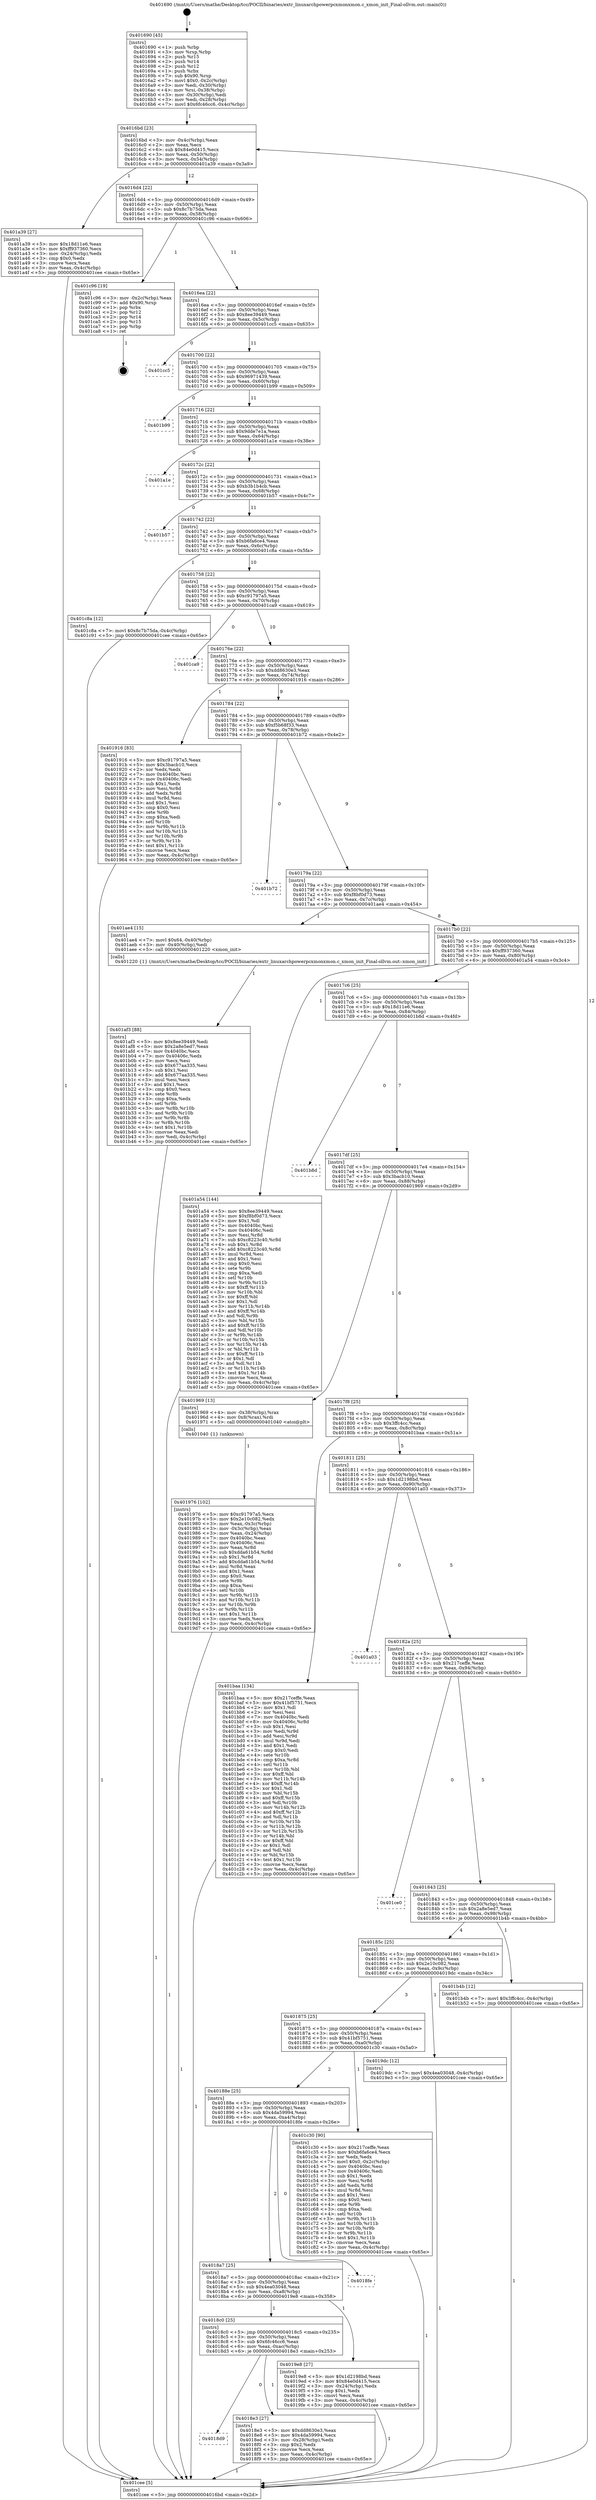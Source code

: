 digraph "0x401690" {
  label = "0x401690 (/mnt/c/Users/mathe/Desktop/tcc/POCII/binaries/extr_linuxarchpowerpcxmonxmon.c_xmon_init_Final-ollvm.out::main(0))"
  labelloc = "t"
  node[shape=record]

  Entry [label="",width=0.3,height=0.3,shape=circle,fillcolor=black,style=filled]
  "0x4016bd" [label="{
     0x4016bd [23]\l
     | [instrs]\l
     &nbsp;&nbsp;0x4016bd \<+3\>: mov -0x4c(%rbp),%eax\l
     &nbsp;&nbsp;0x4016c0 \<+2\>: mov %eax,%ecx\l
     &nbsp;&nbsp;0x4016c2 \<+6\>: sub $0x84e0d415,%ecx\l
     &nbsp;&nbsp;0x4016c8 \<+3\>: mov %eax,-0x50(%rbp)\l
     &nbsp;&nbsp;0x4016cb \<+3\>: mov %ecx,-0x54(%rbp)\l
     &nbsp;&nbsp;0x4016ce \<+6\>: je 0000000000401a39 \<main+0x3a9\>\l
  }"]
  "0x401a39" [label="{
     0x401a39 [27]\l
     | [instrs]\l
     &nbsp;&nbsp;0x401a39 \<+5\>: mov $0x18d11e6,%eax\l
     &nbsp;&nbsp;0x401a3e \<+5\>: mov $0xff937360,%ecx\l
     &nbsp;&nbsp;0x401a43 \<+3\>: mov -0x24(%rbp),%edx\l
     &nbsp;&nbsp;0x401a46 \<+3\>: cmp $0x0,%edx\l
     &nbsp;&nbsp;0x401a49 \<+3\>: cmove %ecx,%eax\l
     &nbsp;&nbsp;0x401a4c \<+3\>: mov %eax,-0x4c(%rbp)\l
     &nbsp;&nbsp;0x401a4f \<+5\>: jmp 0000000000401cee \<main+0x65e\>\l
  }"]
  "0x4016d4" [label="{
     0x4016d4 [22]\l
     | [instrs]\l
     &nbsp;&nbsp;0x4016d4 \<+5\>: jmp 00000000004016d9 \<main+0x49\>\l
     &nbsp;&nbsp;0x4016d9 \<+3\>: mov -0x50(%rbp),%eax\l
     &nbsp;&nbsp;0x4016dc \<+5\>: sub $0x8c7b75da,%eax\l
     &nbsp;&nbsp;0x4016e1 \<+3\>: mov %eax,-0x58(%rbp)\l
     &nbsp;&nbsp;0x4016e4 \<+6\>: je 0000000000401c96 \<main+0x606\>\l
  }"]
  Exit [label="",width=0.3,height=0.3,shape=circle,fillcolor=black,style=filled,peripheries=2]
  "0x401c96" [label="{
     0x401c96 [19]\l
     | [instrs]\l
     &nbsp;&nbsp;0x401c96 \<+3\>: mov -0x2c(%rbp),%eax\l
     &nbsp;&nbsp;0x401c99 \<+7\>: add $0x90,%rsp\l
     &nbsp;&nbsp;0x401ca0 \<+1\>: pop %rbx\l
     &nbsp;&nbsp;0x401ca1 \<+2\>: pop %r12\l
     &nbsp;&nbsp;0x401ca3 \<+2\>: pop %r14\l
     &nbsp;&nbsp;0x401ca5 \<+2\>: pop %r15\l
     &nbsp;&nbsp;0x401ca7 \<+1\>: pop %rbp\l
     &nbsp;&nbsp;0x401ca8 \<+1\>: ret\l
  }"]
  "0x4016ea" [label="{
     0x4016ea [22]\l
     | [instrs]\l
     &nbsp;&nbsp;0x4016ea \<+5\>: jmp 00000000004016ef \<main+0x5f\>\l
     &nbsp;&nbsp;0x4016ef \<+3\>: mov -0x50(%rbp),%eax\l
     &nbsp;&nbsp;0x4016f2 \<+5\>: sub $0x8ee39449,%eax\l
     &nbsp;&nbsp;0x4016f7 \<+3\>: mov %eax,-0x5c(%rbp)\l
     &nbsp;&nbsp;0x4016fa \<+6\>: je 0000000000401cc5 \<main+0x635\>\l
  }"]
  "0x401af3" [label="{
     0x401af3 [88]\l
     | [instrs]\l
     &nbsp;&nbsp;0x401af3 \<+5\>: mov $0x8ee39449,%edi\l
     &nbsp;&nbsp;0x401af8 \<+5\>: mov $0x2a8e5ed7,%eax\l
     &nbsp;&nbsp;0x401afd \<+7\>: mov 0x4040bc,%ecx\l
     &nbsp;&nbsp;0x401b04 \<+7\>: mov 0x40406c,%edx\l
     &nbsp;&nbsp;0x401b0b \<+2\>: mov %ecx,%esi\l
     &nbsp;&nbsp;0x401b0d \<+6\>: sub $0x677aa335,%esi\l
     &nbsp;&nbsp;0x401b13 \<+3\>: sub $0x1,%esi\l
     &nbsp;&nbsp;0x401b16 \<+6\>: add $0x677aa335,%esi\l
     &nbsp;&nbsp;0x401b1c \<+3\>: imul %esi,%ecx\l
     &nbsp;&nbsp;0x401b1f \<+3\>: and $0x1,%ecx\l
     &nbsp;&nbsp;0x401b22 \<+3\>: cmp $0x0,%ecx\l
     &nbsp;&nbsp;0x401b25 \<+4\>: sete %r8b\l
     &nbsp;&nbsp;0x401b29 \<+3\>: cmp $0xa,%edx\l
     &nbsp;&nbsp;0x401b2c \<+4\>: setl %r9b\l
     &nbsp;&nbsp;0x401b30 \<+3\>: mov %r8b,%r10b\l
     &nbsp;&nbsp;0x401b33 \<+3\>: and %r9b,%r10b\l
     &nbsp;&nbsp;0x401b36 \<+3\>: xor %r9b,%r8b\l
     &nbsp;&nbsp;0x401b39 \<+3\>: or %r8b,%r10b\l
     &nbsp;&nbsp;0x401b3c \<+4\>: test $0x1,%r10b\l
     &nbsp;&nbsp;0x401b40 \<+3\>: cmovne %eax,%edi\l
     &nbsp;&nbsp;0x401b43 \<+3\>: mov %edi,-0x4c(%rbp)\l
     &nbsp;&nbsp;0x401b46 \<+5\>: jmp 0000000000401cee \<main+0x65e\>\l
  }"]
  "0x401cc5" [label="{
     0x401cc5\l
  }", style=dashed]
  "0x401700" [label="{
     0x401700 [22]\l
     | [instrs]\l
     &nbsp;&nbsp;0x401700 \<+5\>: jmp 0000000000401705 \<main+0x75\>\l
     &nbsp;&nbsp;0x401705 \<+3\>: mov -0x50(%rbp),%eax\l
     &nbsp;&nbsp;0x401708 \<+5\>: sub $0x96971439,%eax\l
     &nbsp;&nbsp;0x40170d \<+3\>: mov %eax,-0x60(%rbp)\l
     &nbsp;&nbsp;0x401710 \<+6\>: je 0000000000401b99 \<main+0x509\>\l
  }"]
  "0x401976" [label="{
     0x401976 [102]\l
     | [instrs]\l
     &nbsp;&nbsp;0x401976 \<+5\>: mov $0xc91797a5,%ecx\l
     &nbsp;&nbsp;0x40197b \<+5\>: mov $0x2e10c082,%edx\l
     &nbsp;&nbsp;0x401980 \<+3\>: mov %eax,-0x3c(%rbp)\l
     &nbsp;&nbsp;0x401983 \<+3\>: mov -0x3c(%rbp),%eax\l
     &nbsp;&nbsp;0x401986 \<+3\>: mov %eax,-0x24(%rbp)\l
     &nbsp;&nbsp;0x401989 \<+7\>: mov 0x4040bc,%eax\l
     &nbsp;&nbsp;0x401990 \<+7\>: mov 0x40406c,%esi\l
     &nbsp;&nbsp;0x401997 \<+3\>: mov %eax,%r8d\l
     &nbsp;&nbsp;0x40199a \<+7\>: sub $0xdda61b54,%r8d\l
     &nbsp;&nbsp;0x4019a1 \<+4\>: sub $0x1,%r8d\l
     &nbsp;&nbsp;0x4019a5 \<+7\>: add $0xdda61b54,%r8d\l
     &nbsp;&nbsp;0x4019ac \<+4\>: imul %r8d,%eax\l
     &nbsp;&nbsp;0x4019b0 \<+3\>: and $0x1,%eax\l
     &nbsp;&nbsp;0x4019b3 \<+3\>: cmp $0x0,%eax\l
     &nbsp;&nbsp;0x4019b6 \<+4\>: sete %r9b\l
     &nbsp;&nbsp;0x4019ba \<+3\>: cmp $0xa,%esi\l
     &nbsp;&nbsp;0x4019bd \<+4\>: setl %r10b\l
     &nbsp;&nbsp;0x4019c1 \<+3\>: mov %r9b,%r11b\l
     &nbsp;&nbsp;0x4019c4 \<+3\>: and %r10b,%r11b\l
     &nbsp;&nbsp;0x4019c7 \<+3\>: xor %r10b,%r9b\l
     &nbsp;&nbsp;0x4019ca \<+3\>: or %r9b,%r11b\l
     &nbsp;&nbsp;0x4019cd \<+4\>: test $0x1,%r11b\l
     &nbsp;&nbsp;0x4019d1 \<+3\>: cmovne %edx,%ecx\l
     &nbsp;&nbsp;0x4019d4 \<+3\>: mov %ecx,-0x4c(%rbp)\l
     &nbsp;&nbsp;0x4019d7 \<+5\>: jmp 0000000000401cee \<main+0x65e\>\l
  }"]
  "0x401b99" [label="{
     0x401b99\l
  }", style=dashed]
  "0x401716" [label="{
     0x401716 [22]\l
     | [instrs]\l
     &nbsp;&nbsp;0x401716 \<+5\>: jmp 000000000040171b \<main+0x8b\>\l
     &nbsp;&nbsp;0x40171b \<+3\>: mov -0x50(%rbp),%eax\l
     &nbsp;&nbsp;0x40171e \<+5\>: sub $0x9dde7e1a,%eax\l
     &nbsp;&nbsp;0x401723 \<+3\>: mov %eax,-0x64(%rbp)\l
     &nbsp;&nbsp;0x401726 \<+6\>: je 0000000000401a1e \<main+0x38e\>\l
  }"]
  "0x401690" [label="{
     0x401690 [45]\l
     | [instrs]\l
     &nbsp;&nbsp;0x401690 \<+1\>: push %rbp\l
     &nbsp;&nbsp;0x401691 \<+3\>: mov %rsp,%rbp\l
     &nbsp;&nbsp;0x401694 \<+2\>: push %r15\l
     &nbsp;&nbsp;0x401696 \<+2\>: push %r14\l
     &nbsp;&nbsp;0x401698 \<+2\>: push %r12\l
     &nbsp;&nbsp;0x40169a \<+1\>: push %rbx\l
     &nbsp;&nbsp;0x40169b \<+7\>: sub $0x90,%rsp\l
     &nbsp;&nbsp;0x4016a2 \<+7\>: movl $0x0,-0x2c(%rbp)\l
     &nbsp;&nbsp;0x4016a9 \<+3\>: mov %edi,-0x30(%rbp)\l
     &nbsp;&nbsp;0x4016ac \<+4\>: mov %rsi,-0x38(%rbp)\l
     &nbsp;&nbsp;0x4016b0 \<+3\>: mov -0x30(%rbp),%edi\l
     &nbsp;&nbsp;0x4016b3 \<+3\>: mov %edi,-0x28(%rbp)\l
     &nbsp;&nbsp;0x4016b6 \<+7\>: movl $0x6fc46cc6,-0x4c(%rbp)\l
  }"]
  "0x401a1e" [label="{
     0x401a1e\l
  }", style=dashed]
  "0x40172c" [label="{
     0x40172c [22]\l
     | [instrs]\l
     &nbsp;&nbsp;0x40172c \<+5\>: jmp 0000000000401731 \<main+0xa1\>\l
     &nbsp;&nbsp;0x401731 \<+3\>: mov -0x50(%rbp),%eax\l
     &nbsp;&nbsp;0x401734 \<+5\>: sub $0xb3b1b4cb,%eax\l
     &nbsp;&nbsp;0x401739 \<+3\>: mov %eax,-0x68(%rbp)\l
     &nbsp;&nbsp;0x40173c \<+6\>: je 0000000000401b57 \<main+0x4c7\>\l
  }"]
  "0x401cee" [label="{
     0x401cee [5]\l
     | [instrs]\l
     &nbsp;&nbsp;0x401cee \<+5\>: jmp 00000000004016bd \<main+0x2d\>\l
  }"]
  "0x401b57" [label="{
     0x401b57\l
  }", style=dashed]
  "0x401742" [label="{
     0x401742 [22]\l
     | [instrs]\l
     &nbsp;&nbsp;0x401742 \<+5\>: jmp 0000000000401747 \<main+0xb7\>\l
     &nbsp;&nbsp;0x401747 \<+3\>: mov -0x50(%rbp),%eax\l
     &nbsp;&nbsp;0x40174a \<+5\>: sub $0xb6fa6ce4,%eax\l
     &nbsp;&nbsp;0x40174f \<+3\>: mov %eax,-0x6c(%rbp)\l
     &nbsp;&nbsp;0x401752 \<+6\>: je 0000000000401c8a \<main+0x5fa\>\l
  }"]
  "0x4018d9" [label="{
     0x4018d9\l
  }", style=dashed]
  "0x401c8a" [label="{
     0x401c8a [12]\l
     | [instrs]\l
     &nbsp;&nbsp;0x401c8a \<+7\>: movl $0x8c7b75da,-0x4c(%rbp)\l
     &nbsp;&nbsp;0x401c91 \<+5\>: jmp 0000000000401cee \<main+0x65e\>\l
  }"]
  "0x401758" [label="{
     0x401758 [22]\l
     | [instrs]\l
     &nbsp;&nbsp;0x401758 \<+5\>: jmp 000000000040175d \<main+0xcd\>\l
     &nbsp;&nbsp;0x40175d \<+3\>: mov -0x50(%rbp),%eax\l
     &nbsp;&nbsp;0x401760 \<+5\>: sub $0xc91797a5,%eax\l
     &nbsp;&nbsp;0x401765 \<+3\>: mov %eax,-0x70(%rbp)\l
     &nbsp;&nbsp;0x401768 \<+6\>: je 0000000000401ca9 \<main+0x619\>\l
  }"]
  "0x4018e3" [label="{
     0x4018e3 [27]\l
     | [instrs]\l
     &nbsp;&nbsp;0x4018e3 \<+5\>: mov $0xdd8630e3,%eax\l
     &nbsp;&nbsp;0x4018e8 \<+5\>: mov $0x4da59994,%ecx\l
     &nbsp;&nbsp;0x4018ed \<+3\>: mov -0x28(%rbp),%edx\l
     &nbsp;&nbsp;0x4018f0 \<+3\>: cmp $0x2,%edx\l
     &nbsp;&nbsp;0x4018f3 \<+3\>: cmovne %ecx,%eax\l
     &nbsp;&nbsp;0x4018f6 \<+3\>: mov %eax,-0x4c(%rbp)\l
     &nbsp;&nbsp;0x4018f9 \<+5\>: jmp 0000000000401cee \<main+0x65e\>\l
  }"]
  "0x401ca9" [label="{
     0x401ca9\l
  }", style=dashed]
  "0x40176e" [label="{
     0x40176e [22]\l
     | [instrs]\l
     &nbsp;&nbsp;0x40176e \<+5\>: jmp 0000000000401773 \<main+0xe3\>\l
     &nbsp;&nbsp;0x401773 \<+3\>: mov -0x50(%rbp),%eax\l
     &nbsp;&nbsp;0x401776 \<+5\>: sub $0xdd8630e3,%eax\l
     &nbsp;&nbsp;0x40177b \<+3\>: mov %eax,-0x74(%rbp)\l
     &nbsp;&nbsp;0x40177e \<+6\>: je 0000000000401916 \<main+0x286\>\l
  }"]
  "0x4018c0" [label="{
     0x4018c0 [25]\l
     | [instrs]\l
     &nbsp;&nbsp;0x4018c0 \<+5\>: jmp 00000000004018c5 \<main+0x235\>\l
     &nbsp;&nbsp;0x4018c5 \<+3\>: mov -0x50(%rbp),%eax\l
     &nbsp;&nbsp;0x4018c8 \<+5\>: sub $0x6fc46cc6,%eax\l
     &nbsp;&nbsp;0x4018cd \<+6\>: mov %eax,-0xac(%rbp)\l
     &nbsp;&nbsp;0x4018d3 \<+6\>: je 00000000004018e3 \<main+0x253\>\l
  }"]
  "0x401916" [label="{
     0x401916 [83]\l
     | [instrs]\l
     &nbsp;&nbsp;0x401916 \<+5\>: mov $0xc91797a5,%eax\l
     &nbsp;&nbsp;0x40191b \<+5\>: mov $0x3bacb10,%ecx\l
     &nbsp;&nbsp;0x401920 \<+2\>: xor %edx,%edx\l
     &nbsp;&nbsp;0x401922 \<+7\>: mov 0x4040bc,%esi\l
     &nbsp;&nbsp;0x401929 \<+7\>: mov 0x40406c,%edi\l
     &nbsp;&nbsp;0x401930 \<+3\>: sub $0x1,%edx\l
     &nbsp;&nbsp;0x401933 \<+3\>: mov %esi,%r8d\l
     &nbsp;&nbsp;0x401936 \<+3\>: add %edx,%r8d\l
     &nbsp;&nbsp;0x401939 \<+4\>: imul %r8d,%esi\l
     &nbsp;&nbsp;0x40193d \<+3\>: and $0x1,%esi\l
     &nbsp;&nbsp;0x401940 \<+3\>: cmp $0x0,%esi\l
     &nbsp;&nbsp;0x401943 \<+4\>: sete %r9b\l
     &nbsp;&nbsp;0x401947 \<+3\>: cmp $0xa,%edi\l
     &nbsp;&nbsp;0x40194a \<+4\>: setl %r10b\l
     &nbsp;&nbsp;0x40194e \<+3\>: mov %r9b,%r11b\l
     &nbsp;&nbsp;0x401951 \<+3\>: and %r10b,%r11b\l
     &nbsp;&nbsp;0x401954 \<+3\>: xor %r10b,%r9b\l
     &nbsp;&nbsp;0x401957 \<+3\>: or %r9b,%r11b\l
     &nbsp;&nbsp;0x40195a \<+4\>: test $0x1,%r11b\l
     &nbsp;&nbsp;0x40195e \<+3\>: cmovne %ecx,%eax\l
     &nbsp;&nbsp;0x401961 \<+3\>: mov %eax,-0x4c(%rbp)\l
     &nbsp;&nbsp;0x401964 \<+5\>: jmp 0000000000401cee \<main+0x65e\>\l
  }"]
  "0x401784" [label="{
     0x401784 [22]\l
     | [instrs]\l
     &nbsp;&nbsp;0x401784 \<+5\>: jmp 0000000000401789 \<main+0xf9\>\l
     &nbsp;&nbsp;0x401789 \<+3\>: mov -0x50(%rbp),%eax\l
     &nbsp;&nbsp;0x40178c \<+5\>: sub $0xf5b68f33,%eax\l
     &nbsp;&nbsp;0x401791 \<+3\>: mov %eax,-0x78(%rbp)\l
     &nbsp;&nbsp;0x401794 \<+6\>: je 0000000000401b72 \<main+0x4e2\>\l
  }"]
  "0x4019e8" [label="{
     0x4019e8 [27]\l
     | [instrs]\l
     &nbsp;&nbsp;0x4019e8 \<+5\>: mov $0x1d2198bd,%eax\l
     &nbsp;&nbsp;0x4019ed \<+5\>: mov $0x84e0d415,%ecx\l
     &nbsp;&nbsp;0x4019f2 \<+3\>: mov -0x24(%rbp),%edx\l
     &nbsp;&nbsp;0x4019f5 \<+3\>: cmp $0x1,%edx\l
     &nbsp;&nbsp;0x4019f8 \<+3\>: cmovl %ecx,%eax\l
     &nbsp;&nbsp;0x4019fb \<+3\>: mov %eax,-0x4c(%rbp)\l
     &nbsp;&nbsp;0x4019fe \<+5\>: jmp 0000000000401cee \<main+0x65e\>\l
  }"]
  "0x401b72" [label="{
     0x401b72\l
  }", style=dashed]
  "0x40179a" [label="{
     0x40179a [22]\l
     | [instrs]\l
     &nbsp;&nbsp;0x40179a \<+5\>: jmp 000000000040179f \<main+0x10f\>\l
     &nbsp;&nbsp;0x40179f \<+3\>: mov -0x50(%rbp),%eax\l
     &nbsp;&nbsp;0x4017a2 \<+5\>: sub $0xf8bf0d73,%eax\l
     &nbsp;&nbsp;0x4017a7 \<+3\>: mov %eax,-0x7c(%rbp)\l
     &nbsp;&nbsp;0x4017aa \<+6\>: je 0000000000401ae4 \<main+0x454\>\l
  }"]
  "0x4018a7" [label="{
     0x4018a7 [25]\l
     | [instrs]\l
     &nbsp;&nbsp;0x4018a7 \<+5\>: jmp 00000000004018ac \<main+0x21c\>\l
     &nbsp;&nbsp;0x4018ac \<+3\>: mov -0x50(%rbp),%eax\l
     &nbsp;&nbsp;0x4018af \<+5\>: sub $0x4ea03048,%eax\l
     &nbsp;&nbsp;0x4018b4 \<+6\>: mov %eax,-0xa8(%rbp)\l
     &nbsp;&nbsp;0x4018ba \<+6\>: je 00000000004019e8 \<main+0x358\>\l
  }"]
  "0x401ae4" [label="{
     0x401ae4 [15]\l
     | [instrs]\l
     &nbsp;&nbsp;0x401ae4 \<+7\>: movl $0x64,-0x40(%rbp)\l
     &nbsp;&nbsp;0x401aeb \<+3\>: mov -0x40(%rbp),%edi\l
     &nbsp;&nbsp;0x401aee \<+5\>: call 0000000000401220 \<xmon_init\>\l
     | [calls]\l
     &nbsp;&nbsp;0x401220 \{1\} (/mnt/c/Users/mathe/Desktop/tcc/POCII/binaries/extr_linuxarchpowerpcxmonxmon.c_xmon_init_Final-ollvm.out::xmon_init)\l
  }"]
  "0x4017b0" [label="{
     0x4017b0 [22]\l
     | [instrs]\l
     &nbsp;&nbsp;0x4017b0 \<+5\>: jmp 00000000004017b5 \<main+0x125\>\l
     &nbsp;&nbsp;0x4017b5 \<+3\>: mov -0x50(%rbp),%eax\l
     &nbsp;&nbsp;0x4017b8 \<+5\>: sub $0xff937360,%eax\l
     &nbsp;&nbsp;0x4017bd \<+3\>: mov %eax,-0x80(%rbp)\l
     &nbsp;&nbsp;0x4017c0 \<+6\>: je 0000000000401a54 \<main+0x3c4\>\l
  }"]
  "0x4018fe" [label="{
     0x4018fe\l
  }", style=dashed]
  "0x401a54" [label="{
     0x401a54 [144]\l
     | [instrs]\l
     &nbsp;&nbsp;0x401a54 \<+5\>: mov $0x8ee39449,%eax\l
     &nbsp;&nbsp;0x401a59 \<+5\>: mov $0xf8bf0d73,%ecx\l
     &nbsp;&nbsp;0x401a5e \<+2\>: mov $0x1,%dl\l
     &nbsp;&nbsp;0x401a60 \<+7\>: mov 0x4040bc,%esi\l
     &nbsp;&nbsp;0x401a67 \<+7\>: mov 0x40406c,%edi\l
     &nbsp;&nbsp;0x401a6e \<+3\>: mov %esi,%r8d\l
     &nbsp;&nbsp;0x401a71 \<+7\>: sub $0xc8223c40,%r8d\l
     &nbsp;&nbsp;0x401a78 \<+4\>: sub $0x1,%r8d\l
     &nbsp;&nbsp;0x401a7c \<+7\>: add $0xc8223c40,%r8d\l
     &nbsp;&nbsp;0x401a83 \<+4\>: imul %r8d,%esi\l
     &nbsp;&nbsp;0x401a87 \<+3\>: and $0x1,%esi\l
     &nbsp;&nbsp;0x401a8a \<+3\>: cmp $0x0,%esi\l
     &nbsp;&nbsp;0x401a8d \<+4\>: sete %r9b\l
     &nbsp;&nbsp;0x401a91 \<+3\>: cmp $0xa,%edi\l
     &nbsp;&nbsp;0x401a94 \<+4\>: setl %r10b\l
     &nbsp;&nbsp;0x401a98 \<+3\>: mov %r9b,%r11b\l
     &nbsp;&nbsp;0x401a9b \<+4\>: xor $0xff,%r11b\l
     &nbsp;&nbsp;0x401a9f \<+3\>: mov %r10b,%bl\l
     &nbsp;&nbsp;0x401aa2 \<+3\>: xor $0xff,%bl\l
     &nbsp;&nbsp;0x401aa5 \<+3\>: xor $0x1,%dl\l
     &nbsp;&nbsp;0x401aa8 \<+3\>: mov %r11b,%r14b\l
     &nbsp;&nbsp;0x401aab \<+4\>: and $0xff,%r14b\l
     &nbsp;&nbsp;0x401aaf \<+3\>: and %dl,%r9b\l
     &nbsp;&nbsp;0x401ab2 \<+3\>: mov %bl,%r15b\l
     &nbsp;&nbsp;0x401ab5 \<+4\>: and $0xff,%r15b\l
     &nbsp;&nbsp;0x401ab9 \<+3\>: and %dl,%r10b\l
     &nbsp;&nbsp;0x401abc \<+3\>: or %r9b,%r14b\l
     &nbsp;&nbsp;0x401abf \<+3\>: or %r10b,%r15b\l
     &nbsp;&nbsp;0x401ac2 \<+3\>: xor %r15b,%r14b\l
     &nbsp;&nbsp;0x401ac5 \<+3\>: or %bl,%r11b\l
     &nbsp;&nbsp;0x401ac8 \<+4\>: xor $0xff,%r11b\l
     &nbsp;&nbsp;0x401acc \<+3\>: or $0x1,%dl\l
     &nbsp;&nbsp;0x401acf \<+3\>: and %dl,%r11b\l
     &nbsp;&nbsp;0x401ad2 \<+3\>: or %r11b,%r14b\l
     &nbsp;&nbsp;0x401ad5 \<+4\>: test $0x1,%r14b\l
     &nbsp;&nbsp;0x401ad9 \<+3\>: cmovne %ecx,%eax\l
     &nbsp;&nbsp;0x401adc \<+3\>: mov %eax,-0x4c(%rbp)\l
     &nbsp;&nbsp;0x401adf \<+5\>: jmp 0000000000401cee \<main+0x65e\>\l
  }"]
  "0x4017c6" [label="{
     0x4017c6 [25]\l
     | [instrs]\l
     &nbsp;&nbsp;0x4017c6 \<+5\>: jmp 00000000004017cb \<main+0x13b\>\l
     &nbsp;&nbsp;0x4017cb \<+3\>: mov -0x50(%rbp),%eax\l
     &nbsp;&nbsp;0x4017ce \<+5\>: sub $0x18d11e6,%eax\l
     &nbsp;&nbsp;0x4017d3 \<+6\>: mov %eax,-0x84(%rbp)\l
     &nbsp;&nbsp;0x4017d9 \<+6\>: je 0000000000401b8d \<main+0x4fd\>\l
  }"]
  "0x40188e" [label="{
     0x40188e [25]\l
     | [instrs]\l
     &nbsp;&nbsp;0x40188e \<+5\>: jmp 0000000000401893 \<main+0x203\>\l
     &nbsp;&nbsp;0x401893 \<+3\>: mov -0x50(%rbp),%eax\l
     &nbsp;&nbsp;0x401896 \<+5\>: sub $0x4da59994,%eax\l
     &nbsp;&nbsp;0x40189b \<+6\>: mov %eax,-0xa4(%rbp)\l
     &nbsp;&nbsp;0x4018a1 \<+6\>: je 00000000004018fe \<main+0x26e\>\l
  }"]
  "0x401b8d" [label="{
     0x401b8d\l
  }", style=dashed]
  "0x4017df" [label="{
     0x4017df [25]\l
     | [instrs]\l
     &nbsp;&nbsp;0x4017df \<+5\>: jmp 00000000004017e4 \<main+0x154\>\l
     &nbsp;&nbsp;0x4017e4 \<+3\>: mov -0x50(%rbp),%eax\l
     &nbsp;&nbsp;0x4017e7 \<+5\>: sub $0x3bacb10,%eax\l
     &nbsp;&nbsp;0x4017ec \<+6\>: mov %eax,-0x88(%rbp)\l
     &nbsp;&nbsp;0x4017f2 \<+6\>: je 0000000000401969 \<main+0x2d9\>\l
  }"]
  "0x401c30" [label="{
     0x401c30 [90]\l
     | [instrs]\l
     &nbsp;&nbsp;0x401c30 \<+5\>: mov $0x217ceffe,%eax\l
     &nbsp;&nbsp;0x401c35 \<+5\>: mov $0xb6fa6ce4,%ecx\l
     &nbsp;&nbsp;0x401c3a \<+2\>: xor %edx,%edx\l
     &nbsp;&nbsp;0x401c3c \<+7\>: movl $0x0,-0x2c(%rbp)\l
     &nbsp;&nbsp;0x401c43 \<+7\>: mov 0x4040bc,%esi\l
     &nbsp;&nbsp;0x401c4a \<+7\>: mov 0x40406c,%edi\l
     &nbsp;&nbsp;0x401c51 \<+3\>: sub $0x1,%edx\l
     &nbsp;&nbsp;0x401c54 \<+3\>: mov %esi,%r8d\l
     &nbsp;&nbsp;0x401c57 \<+3\>: add %edx,%r8d\l
     &nbsp;&nbsp;0x401c5a \<+4\>: imul %r8d,%esi\l
     &nbsp;&nbsp;0x401c5e \<+3\>: and $0x1,%esi\l
     &nbsp;&nbsp;0x401c61 \<+3\>: cmp $0x0,%esi\l
     &nbsp;&nbsp;0x401c64 \<+4\>: sete %r9b\l
     &nbsp;&nbsp;0x401c68 \<+3\>: cmp $0xa,%edi\l
     &nbsp;&nbsp;0x401c6b \<+4\>: setl %r10b\l
     &nbsp;&nbsp;0x401c6f \<+3\>: mov %r9b,%r11b\l
     &nbsp;&nbsp;0x401c72 \<+3\>: and %r10b,%r11b\l
     &nbsp;&nbsp;0x401c75 \<+3\>: xor %r10b,%r9b\l
     &nbsp;&nbsp;0x401c78 \<+3\>: or %r9b,%r11b\l
     &nbsp;&nbsp;0x401c7b \<+4\>: test $0x1,%r11b\l
     &nbsp;&nbsp;0x401c7f \<+3\>: cmovne %ecx,%eax\l
     &nbsp;&nbsp;0x401c82 \<+3\>: mov %eax,-0x4c(%rbp)\l
     &nbsp;&nbsp;0x401c85 \<+5\>: jmp 0000000000401cee \<main+0x65e\>\l
  }"]
  "0x401969" [label="{
     0x401969 [13]\l
     | [instrs]\l
     &nbsp;&nbsp;0x401969 \<+4\>: mov -0x38(%rbp),%rax\l
     &nbsp;&nbsp;0x40196d \<+4\>: mov 0x8(%rax),%rdi\l
     &nbsp;&nbsp;0x401971 \<+5\>: call 0000000000401040 \<atoi@plt\>\l
     | [calls]\l
     &nbsp;&nbsp;0x401040 \{1\} (unknown)\l
  }"]
  "0x4017f8" [label="{
     0x4017f8 [25]\l
     | [instrs]\l
     &nbsp;&nbsp;0x4017f8 \<+5\>: jmp 00000000004017fd \<main+0x16d\>\l
     &nbsp;&nbsp;0x4017fd \<+3\>: mov -0x50(%rbp),%eax\l
     &nbsp;&nbsp;0x401800 \<+5\>: sub $0x3ffc4cc,%eax\l
     &nbsp;&nbsp;0x401805 \<+6\>: mov %eax,-0x8c(%rbp)\l
     &nbsp;&nbsp;0x40180b \<+6\>: je 0000000000401baa \<main+0x51a\>\l
  }"]
  "0x401875" [label="{
     0x401875 [25]\l
     | [instrs]\l
     &nbsp;&nbsp;0x401875 \<+5\>: jmp 000000000040187a \<main+0x1ea\>\l
     &nbsp;&nbsp;0x40187a \<+3\>: mov -0x50(%rbp),%eax\l
     &nbsp;&nbsp;0x40187d \<+5\>: sub $0x41bf5751,%eax\l
     &nbsp;&nbsp;0x401882 \<+6\>: mov %eax,-0xa0(%rbp)\l
     &nbsp;&nbsp;0x401888 \<+6\>: je 0000000000401c30 \<main+0x5a0\>\l
  }"]
  "0x401baa" [label="{
     0x401baa [134]\l
     | [instrs]\l
     &nbsp;&nbsp;0x401baa \<+5\>: mov $0x217ceffe,%eax\l
     &nbsp;&nbsp;0x401baf \<+5\>: mov $0x41bf5751,%ecx\l
     &nbsp;&nbsp;0x401bb4 \<+2\>: mov $0x1,%dl\l
     &nbsp;&nbsp;0x401bb6 \<+2\>: xor %esi,%esi\l
     &nbsp;&nbsp;0x401bb8 \<+7\>: mov 0x4040bc,%edi\l
     &nbsp;&nbsp;0x401bbf \<+8\>: mov 0x40406c,%r8d\l
     &nbsp;&nbsp;0x401bc7 \<+3\>: sub $0x1,%esi\l
     &nbsp;&nbsp;0x401bca \<+3\>: mov %edi,%r9d\l
     &nbsp;&nbsp;0x401bcd \<+3\>: add %esi,%r9d\l
     &nbsp;&nbsp;0x401bd0 \<+4\>: imul %r9d,%edi\l
     &nbsp;&nbsp;0x401bd4 \<+3\>: and $0x1,%edi\l
     &nbsp;&nbsp;0x401bd7 \<+3\>: cmp $0x0,%edi\l
     &nbsp;&nbsp;0x401bda \<+4\>: sete %r10b\l
     &nbsp;&nbsp;0x401bde \<+4\>: cmp $0xa,%r8d\l
     &nbsp;&nbsp;0x401be2 \<+4\>: setl %r11b\l
     &nbsp;&nbsp;0x401be6 \<+3\>: mov %r10b,%bl\l
     &nbsp;&nbsp;0x401be9 \<+3\>: xor $0xff,%bl\l
     &nbsp;&nbsp;0x401bec \<+3\>: mov %r11b,%r14b\l
     &nbsp;&nbsp;0x401bef \<+4\>: xor $0xff,%r14b\l
     &nbsp;&nbsp;0x401bf3 \<+3\>: xor $0x1,%dl\l
     &nbsp;&nbsp;0x401bf6 \<+3\>: mov %bl,%r15b\l
     &nbsp;&nbsp;0x401bf9 \<+4\>: and $0xff,%r15b\l
     &nbsp;&nbsp;0x401bfd \<+3\>: and %dl,%r10b\l
     &nbsp;&nbsp;0x401c00 \<+3\>: mov %r14b,%r12b\l
     &nbsp;&nbsp;0x401c03 \<+4\>: and $0xff,%r12b\l
     &nbsp;&nbsp;0x401c07 \<+3\>: and %dl,%r11b\l
     &nbsp;&nbsp;0x401c0a \<+3\>: or %r10b,%r15b\l
     &nbsp;&nbsp;0x401c0d \<+3\>: or %r11b,%r12b\l
     &nbsp;&nbsp;0x401c10 \<+3\>: xor %r12b,%r15b\l
     &nbsp;&nbsp;0x401c13 \<+3\>: or %r14b,%bl\l
     &nbsp;&nbsp;0x401c16 \<+3\>: xor $0xff,%bl\l
     &nbsp;&nbsp;0x401c19 \<+3\>: or $0x1,%dl\l
     &nbsp;&nbsp;0x401c1c \<+2\>: and %dl,%bl\l
     &nbsp;&nbsp;0x401c1e \<+3\>: or %bl,%r15b\l
     &nbsp;&nbsp;0x401c21 \<+4\>: test $0x1,%r15b\l
     &nbsp;&nbsp;0x401c25 \<+3\>: cmovne %ecx,%eax\l
     &nbsp;&nbsp;0x401c28 \<+3\>: mov %eax,-0x4c(%rbp)\l
     &nbsp;&nbsp;0x401c2b \<+5\>: jmp 0000000000401cee \<main+0x65e\>\l
  }"]
  "0x401811" [label="{
     0x401811 [25]\l
     | [instrs]\l
     &nbsp;&nbsp;0x401811 \<+5\>: jmp 0000000000401816 \<main+0x186\>\l
     &nbsp;&nbsp;0x401816 \<+3\>: mov -0x50(%rbp),%eax\l
     &nbsp;&nbsp;0x401819 \<+5\>: sub $0x1d2198bd,%eax\l
     &nbsp;&nbsp;0x40181e \<+6\>: mov %eax,-0x90(%rbp)\l
     &nbsp;&nbsp;0x401824 \<+6\>: je 0000000000401a03 \<main+0x373\>\l
  }"]
  "0x4019dc" [label="{
     0x4019dc [12]\l
     | [instrs]\l
     &nbsp;&nbsp;0x4019dc \<+7\>: movl $0x4ea03048,-0x4c(%rbp)\l
     &nbsp;&nbsp;0x4019e3 \<+5\>: jmp 0000000000401cee \<main+0x65e\>\l
  }"]
  "0x401a03" [label="{
     0x401a03\l
  }", style=dashed]
  "0x40182a" [label="{
     0x40182a [25]\l
     | [instrs]\l
     &nbsp;&nbsp;0x40182a \<+5\>: jmp 000000000040182f \<main+0x19f\>\l
     &nbsp;&nbsp;0x40182f \<+3\>: mov -0x50(%rbp),%eax\l
     &nbsp;&nbsp;0x401832 \<+5\>: sub $0x217ceffe,%eax\l
     &nbsp;&nbsp;0x401837 \<+6\>: mov %eax,-0x94(%rbp)\l
     &nbsp;&nbsp;0x40183d \<+6\>: je 0000000000401ce0 \<main+0x650\>\l
  }"]
  "0x40185c" [label="{
     0x40185c [25]\l
     | [instrs]\l
     &nbsp;&nbsp;0x40185c \<+5\>: jmp 0000000000401861 \<main+0x1d1\>\l
     &nbsp;&nbsp;0x401861 \<+3\>: mov -0x50(%rbp),%eax\l
     &nbsp;&nbsp;0x401864 \<+5\>: sub $0x2e10c082,%eax\l
     &nbsp;&nbsp;0x401869 \<+6\>: mov %eax,-0x9c(%rbp)\l
     &nbsp;&nbsp;0x40186f \<+6\>: je 00000000004019dc \<main+0x34c\>\l
  }"]
  "0x401ce0" [label="{
     0x401ce0\l
  }", style=dashed]
  "0x401843" [label="{
     0x401843 [25]\l
     | [instrs]\l
     &nbsp;&nbsp;0x401843 \<+5\>: jmp 0000000000401848 \<main+0x1b8\>\l
     &nbsp;&nbsp;0x401848 \<+3\>: mov -0x50(%rbp),%eax\l
     &nbsp;&nbsp;0x40184b \<+5\>: sub $0x2a8e5ed7,%eax\l
     &nbsp;&nbsp;0x401850 \<+6\>: mov %eax,-0x98(%rbp)\l
     &nbsp;&nbsp;0x401856 \<+6\>: je 0000000000401b4b \<main+0x4bb\>\l
  }"]
  "0x401b4b" [label="{
     0x401b4b [12]\l
     | [instrs]\l
     &nbsp;&nbsp;0x401b4b \<+7\>: movl $0x3ffc4cc,-0x4c(%rbp)\l
     &nbsp;&nbsp;0x401b52 \<+5\>: jmp 0000000000401cee \<main+0x65e\>\l
  }"]
  Entry -> "0x401690" [label=" 1"]
  "0x4016bd" -> "0x401a39" [label=" 1"]
  "0x4016bd" -> "0x4016d4" [label=" 12"]
  "0x401c96" -> Exit [label=" 1"]
  "0x4016d4" -> "0x401c96" [label=" 1"]
  "0x4016d4" -> "0x4016ea" [label=" 11"]
  "0x401c8a" -> "0x401cee" [label=" 1"]
  "0x4016ea" -> "0x401cc5" [label=" 0"]
  "0x4016ea" -> "0x401700" [label=" 11"]
  "0x401c30" -> "0x401cee" [label=" 1"]
  "0x401700" -> "0x401b99" [label=" 0"]
  "0x401700" -> "0x401716" [label=" 11"]
  "0x401baa" -> "0x401cee" [label=" 1"]
  "0x401716" -> "0x401a1e" [label=" 0"]
  "0x401716" -> "0x40172c" [label=" 11"]
  "0x401b4b" -> "0x401cee" [label=" 1"]
  "0x40172c" -> "0x401b57" [label=" 0"]
  "0x40172c" -> "0x401742" [label=" 11"]
  "0x401af3" -> "0x401cee" [label=" 1"]
  "0x401742" -> "0x401c8a" [label=" 1"]
  "0x401742" -> "0x401758" [label=" 10"]
  "0x401ae4" -> "0x401af3" [label=" 1"]
  "0x401758" -> "0x401ca9" [label=" 0"]
  "0x401758" -> "0x40176e" [label=" 10"]
  "0x401a54" -> "0x401cee" [label=" 1"]
  "0x40176e" -> "0x401916" [label=" 1"]
  "0x40176e" -> "0x401784" [label=" 9"]
  "0x4019e8" -> "0x401cee" [label=" 1"]
  "0x401784" -> "0x401b72" [label=" 0"]
  "0x401784" -> "0x40179a" [label=" 9"]
  "0x4019dc" -> "0x401cee" [label=" 1"]
  "0x40179a" -> "0x401ae4" [label=" 1"]
  "0x40179a" -> "0x4017b0" [label=" 8"]
  "0x401969" -> "0x401976" [label=" 1"]
  "0x4017b0" -> "0x401a54" [label=" 1"]
  "0x4017b0" -> "0x4017c6" [label=" 7"]
  "0x401916" -> "0x401cee" [label=" 1"]
  "0x4017c6" -> "0x401b8d" [label=" 0"]
  "0x4017c6" -> "0x4017df" [label=" 7"]
  "0x401690" -> "0x4016bd" [label=" 1"]
  "0x4017df" -> "0x401969" [label=" 1"]
  "0x4017df" -> "0x4017f8" [label=" 6"]
  "0x4018e3" -> "0x401cee" [label=" 1"]
  "0x4017f8" -> "0x401baa" [label=" 1"]
  "0x4017f8" -> "0x401811" [label=" 5"]
  "0x4018c0" -> "0x4018e3" [label=" 1"]
  "0x401811" -> "0x401a03" [label=" 0"]
  "0x401811" -> "0x40182a" [label=" 5"]
  "0x401a39" -> "0x401cee" [label=" 1"]
  "0x40182a" -> "0x401ce0" [label=" 0"]
  "0x40182a" -> "0x401843" [label=" 5"]
  "0x4018a7" -> "0x4019e8" [label=" 1"]
  "0x401843" -> "0x401b4b" [label=" 1"]
  "0x401843" -> "0x40185c" [label=" 4"]
  "0x4018a7" -> "0x4018c0" [label=" 1"]
  "0x40185c" -> "0x4019dc" [label=" 1"]
  "0x40185c" -> "0x401875" [label=" 3"]
  "0x4018c0" -> "0x4018d9" [label=" 0"]
  "0x401875" -> "0x401c30" [label=" 1"]
  "0x401875" -> "0x40188e" [label=" 2"]
  "0x401cee" -> "0x4016bd" [label=" 12"]
  "0x40188e" -> "0x4018fe" [label=" 0"]
  "0x40188e" -> "0x4018a7" [label=" 2"]
  "0x401976" -> "0x401cee" [label=" 1"]
}
